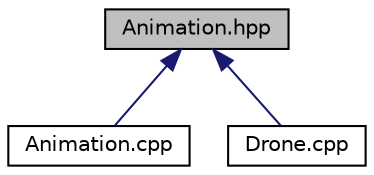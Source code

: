 digraph "Animation.hpp"
{
 // LATEX_PDF_SIZE
  edge [fontname="Helvetica",fontsize="10",labelfontname="Helvetica",labelfontsize="10"];
  node [fontname="Helvetica",fontsize="10",shape=record];
  Node1 [label="Animation.hpp",height=0.2,width=0.4,color="black", fillcolor="grey75", style="filled", fontcolor="black",tooltip="Definicja klasy animacji ruchów obiektu."];
  Node1 -> Node2 [dir="back",color="midnightblue",fontsize="10",style="solid",fontname="Helvetica"];
  Node2 [label="Animation.cpp",height=0.2,width=0.4,color="black", fillcolor="white", style="filled",URL="$_animation_8cpp.html",tooltip=" "];
  Node1 -> Node3 [dir="back",color="midnightblue",fontsize="10",style="solid",fontname="Helvetica"];
  Node3 [label="Drone.cpp",height=0.2,width=0.4,color="black", fillcolor="white", style="filled",URL="$_drone_8cpp.html",tooltip=" "];
}

